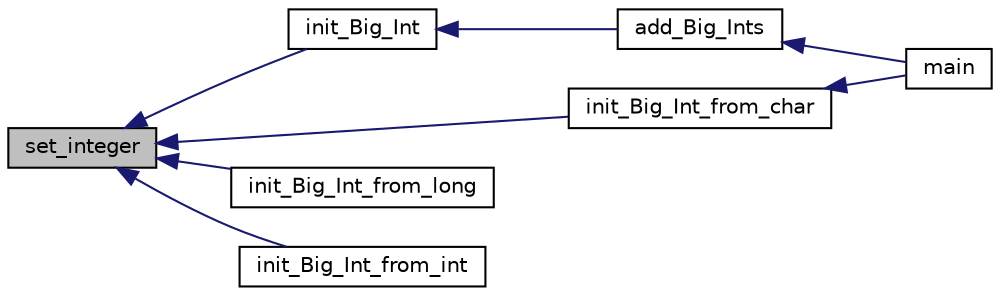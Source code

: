digraph "set_integer"
{
  edge [fontname="Helvetica",fontsize="10",labelfontname="Helvetica",labelfontsize="10"];
  node [fontname="Helvetica",fontsize="10",shape=record];
  rankdir="LR";
  Node1 [label="set_integer",height=0.2,width=0.4,color="black", fillcolor="grey75", style="filled" fontcolor="black"];
  Node1 -> Node2 [dir="back",color="midnightblue",fontsize="10",style="solid"];
  Node2 [label="init_Big_Int",height=0.2,width=0.4,color="black", fillcolor="white", style="filled",URL="$big__integer_8c.html#ad2bdcff5870378868eebaebc64363bb4"];
  Node2 -> Node3 [dir="back",color="midnightblue",fontsize="10",style="solid"];
  Node3 [label="add_Big_Ints",height=0.2,width=0.4,color="black", fillcolor="white", style="filled",URL="$big__integer_8c.html#a80b3b1955162bdbe4a92b73a576174a1"];
  Node3 -> Node4 [dir="back",color="midnightblue",fontsize="10",style="solid"];
  Node4 [label="main",height=0.2,width=0.4,color="black", fillcolor="white", style="filled",URL="$big__integer__comparator_8c.html#ae66f6b31b5ad750f1fe042a706a4e3d4"];
  Node1 -> Node5 [dir="back",color="midnightblue",fontsize="10",style="solid"];
  Node5 [label="init_Big_Int_from_char",height=0.2,width=0.4,color="black", fillcolor="white", style="filled",URL="$big__integer_8c.html#a09afd63acdaebc41e137d03aa2381a06"];
  Node5 -> Node4 [dir="back",color="midnightblue",fontsize="10",style="solid"];
  Node1 -> Node6 [dir="back",color="midnightblue",fontsize="10",style="solid"];
  Node6 [label="init_Big_Int_from_long",height=0.2,width=0.4,color="black", fillcolor="white", style="filled",URL="$big__integer_8c.html#a0c2885b6802e073ab77344b7323b4880"];
  Node1 -> Node7 [dir="back",color="midnightblue",fontsize="10",style="solid"];
  Node7 [label="init_Big_Int_from_int",height=0.2,width=0.4,color="black", fillcolor="white", style="filled",URL="$big__integer_8c.html#a70280d3fbe2128f5bd1801dddcb781c1"];
}
